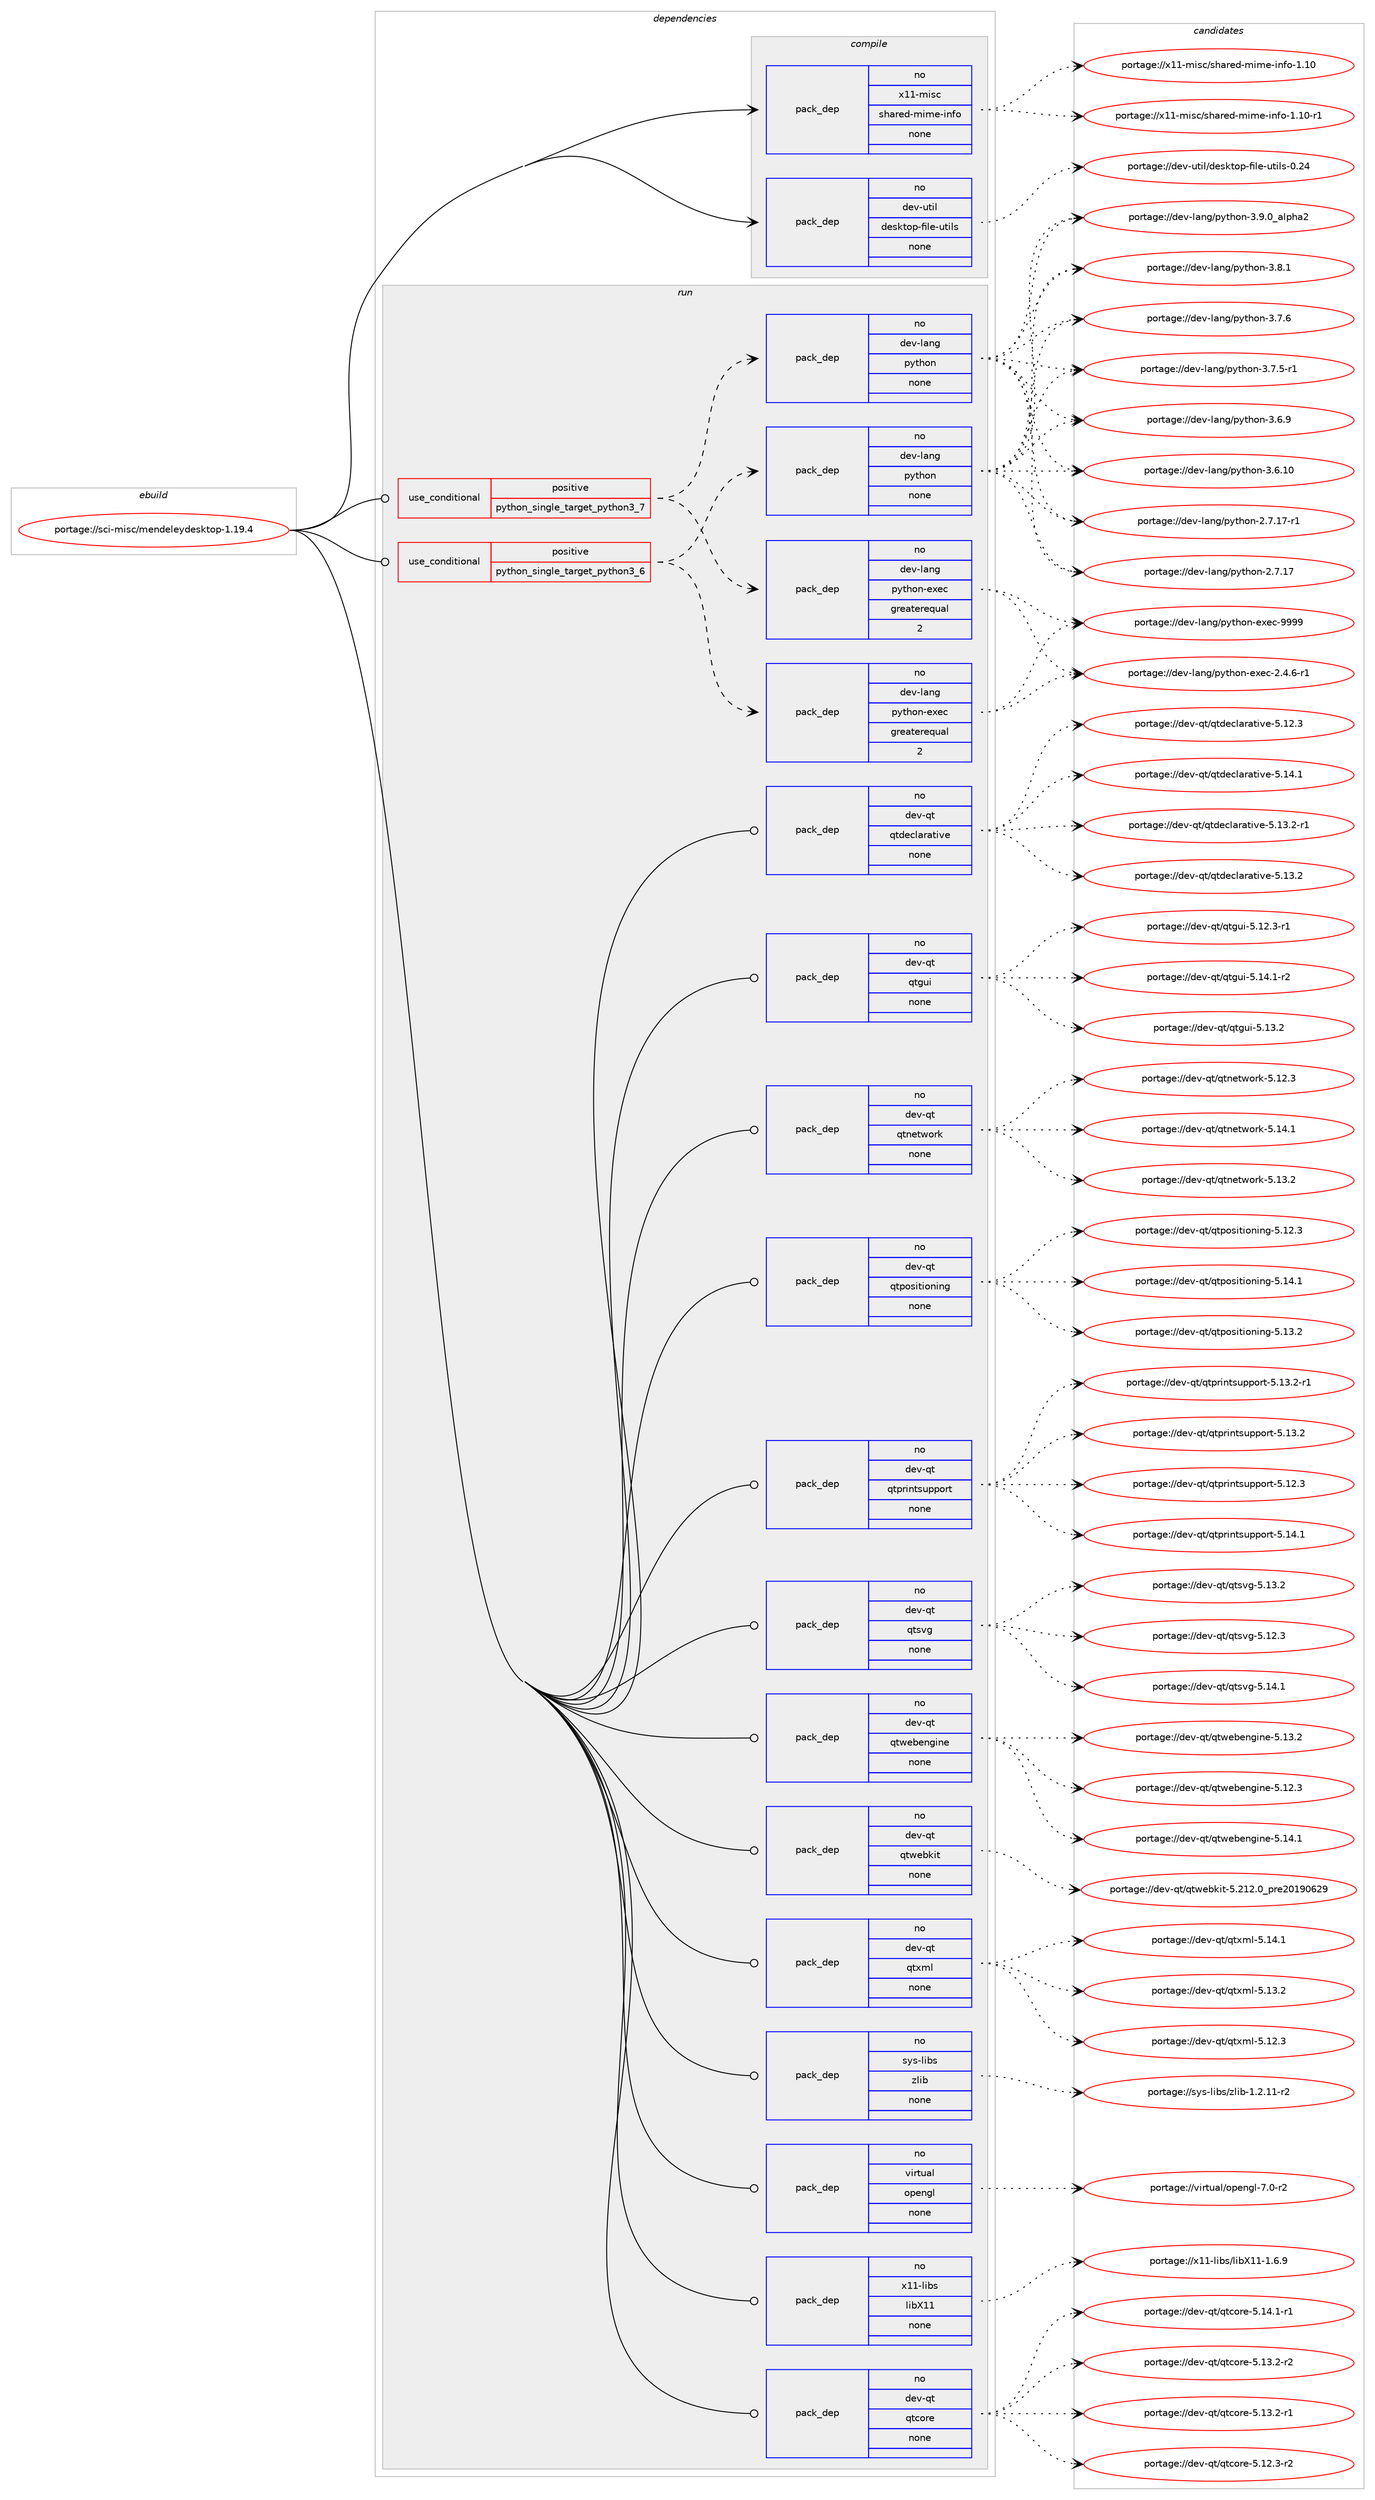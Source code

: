 digraph prolog {

# *************
# Graph options
# *************

newrank=true;
concentrate=true;
compound=true;
graph [rankdir=LR,fontname=Helvetica,fontsize=10,ranksep=1.5];#, ranksep=2.5, nodesep=0.2];
edge  [arrowhead=vee];
node  [fontname=Helvetica,fontsize=10];

# **********
# The ebuild
# **********

subgraph cluster_leftcol {
color=gray;
rank=same;
label=<<i>ebuild</i>>;
id [label="portage://sci-misc/mendeleydesktop-1.19.4", color=red, width=4, href="../sci-misc/mendeleydesktop-1.19.4.svg"];
}

# ****************
# The dependencies
# ****************

subgraph cluster_midcol {
color=gray;
label=<<i>dependencies</i>>;
subgraph cluster_compile {
fillcolor="#eeeeee";
style=filled;
label=<<i>compile</i>>;
subgraph pack38027 {
dependency49352 [label=<<TABLE BORDER="0" CELLBORDER="1" CELLSPACING="0" CELLPADDING="4" WIDTH="220"><TR><TD ROWSPAN="6" CELLPADDING="30">pack_dep</TD></TR><TR><TD WIDTH="110">no</TD></TR><TR><TD>dev-util</TD></TR><TR><TD>desktop-file-utils</TD></TR><TR><TD>none</TD></TR><TR><TD></TD></TR></TABLE>>, shape=none, color=blue];
}
id:e -> dependency49352:w [weight=20,style="solid",arrowhead="vee"];
subgraph pack38028 {
dependency49353 [label=<<TABLE BORDER="0" CELLBORDER="1" CELLSPACING="0" CELLPADDING="4" WIDTH="220"><TR><TD ROWSPAN="6" CELLPADDING="30">pack_dep</TD></TR><TR><TD WIDTH="110">no</TD></TR><TR><TD>x11-misc</TD></TR><TR><TD>shared-mime-info</TD></TR><TR><TD>none</TD></TR><TR><TD></TD></TR></TABLE>>, shape=none, color=blue];
}
id:e -> dependency49353:w [weight=20,style="solid",arrowhead="vee"];
}
subgraph cluster_compileandrun {
fillcolor="#eeeeee";
style=filled;
label=<<i>compile and run</i>>;
}
subgraph cluster_run {
fillcolor="#eeeeee";
style=filled;
label=<<i>run</i>>;
subgraph cond10261 {
dependency49354 [label=<<TABLE BORDER="0" CELLBORDER="1" CELLSPACING="0" CELLPADDING="4"><TR><TD ROWSPAN="3" CELLPADDING="10">use_conditional</TD></TR><TR><TD>positive</TD></TR><TR><TD>python_single_target_python3_6</TD></TR></TABLE>>, shape=none, color=red];
subgraph pack38029 {
dependency49355 [label=<<TABLE BORDER="0" CELLBORDER="1" CELLSPACING="0" CELLPADDING="4" WIDTH="220"><TR><TD ROWSPAN="6" CELLPADDING="30">pack_dep</TD></TR><TR><TD WIDTH="110">no</TD></TR><TR><TD>dev-lang</TD></TR><TR><TD>python</TD></TR><TR><TD>none</TD></TR><TR><TD></TD></TR></TABLE>>, shape=none, color=blue];
}
dependency49354:e -> dependency49355:w [weight=20,style="dashed",arrowhead="vee"];
subgraph pack38030 {
dependency49356 [label=<<TABLE BORDER="0" CELLBORDER="1" CELLSPACING="0" CELLPADDING="4" WIDTH="220"><TR><TD ROWSPAN="6" CELLPADDING="30">pack_dep</TD></TR><TR><TD WIDTH="110">no</TD></TR><TR><TD>dev-lang</TD></TR><TR><TD>python-exec</TD></TR><TR><TD>greaterequal</TD></TR><TR><TD>2</TD></TR></TABLE>>, shape=none, color=blue];
}
dependency49354:e -> dependency49356:w [weight=20,style="dashed",arrowhead="vee"];
}
id:e -> dependency49354:w [weight=20,style="solid",arrowhead="odot"];
subgraph cond10262 {
dependency49357 [label=<<TABLE BORDER="0" CELLBORDER="1" CELLSPACING="0" CELLPADDING="4"><TR><TD ROWSPAN="3" CELLPADDING="10">use_conditional</TD></TR><TR><TD>positive</TD></TR><TR><TD>python_single_target_python3_7</TD></TR></TABLE>>, shape=none, color=red];
subgraph pack38031 {
dependency49358 [label=<<TABLE BORDER="0" CELLBORDER="1" CELLSPACING="0" CELLPADDING="4" WIDTH="220"><TR><TD ROWSPAN="6" CELLPADDING="30">pack_dep</TD></TR><TR><TD WIDTH="110">no</TD></TR><TR><TD>dev-lang</TD></TR><TR><TD>python</TD></TR><TR><TD>none</TD></TR><TR><TD></TD></TR></TABLE>>, shape=none, color=blue];
}
dependency49357:e -> dependency49358:w [weight=20,style="dashed",arrowhead="vee"];
subgraph pack38032 {
dependency49359 [label=<<TABLE BORDER="0" CELLBORDER="1" CELLSPACING="0" CELLPADDING="4" WIDTH="220"><TR><TD ROWSPAN="6" CELLPADDING="30">pack_dep</TD></TR><TR><TD WIDTH="110">no</TD></TR><TR><TD>dev-lang</TD></TR><TR><TD>python-exec</TD></TR><TR><TD>greaterequal</TD></TR><TR><TD>2</TD></TR></TABLE>>, shape=none, color=blue];
}
dependency49357:e -> dependency49359:w [weight=20,style="dashed",arrowhead="vee"];
}
id:e -> dependency49357:w [weight=20,style="solid",arrowhead="odot"];
subgraph pack38033 {
dependency49360 [label=<<TABLE BORDER="0" CELLBORDER="1" CELLSPACING="0" CELLPADDING="4" WIDTH="220"><TR><TD ROWSPAN="6" CELLPADDING="30">pack_dep</TD></TR><TR><TD WIDTH="110">no</TD></TR><TR><TD>dev-qt</TD></TR><TR><TD>qtcore</TD></TR><TR><TD>none</TD></TR><TR><TD></TD></TR></TABLE>>, shape=none, color=blue];
}
id:e -> dependency49360:w [weight=20,style="solid",arrowhead="odot"];
subgraph pack38034 {
dependency49361 [label=<<TABLE BORDER="0" CELLBORDER="1" CELLSPACING="0" CELLPADDING="4" WIDTH="220"><TR><TD ROWSPAN="6" CELLPADDING="30">pack_dep</TD></TR><TR><TD WIDTH="110">no</TD></TR><TR><TD>dev-qt</TD></TR><TR><TD>qtdeclarative</TD></TR><TR><TD>none</TD></TR><TR><TD></TD></TR></TABLE>>, shape=none, color=blue];
}
id:e -> dependency49361:w [weight=20,style="solid",arrowhead="odot"];
subgraph pack38035 {
dependency49362 [label=<<TABLE BORDER="0" CELLBORDER="1" CELLSPACING="0" CELLPADDING="4" WIDTH="220"><TR><TD ROWSPAN="6" CELLPADDING="30">pack_dep</TD></TR><TR><TD WIDTH="110">no</TD></TR><TR><TD>dev-qt</TD></TR><TR><TD>qtgui</TD></TR><TR><TD>none</TD></TR><TR><TD></TD></TR></TABLE>>, shape=none, color=blue];
}
id:e -> dependency49362:w [weight=20,style="solid",arrowhead="odot"];
subgraph pack38036 {
dependency49363 [label=<<TABLE BORDER="0" CELLBORDER="1" CELLSPACING="0" CELLPADDING="4" WIDTH="220"><TR><TD ROWSPAN="6" CELLPADDING="30">pack_dep</TD></TR><TR><TD WIDTH="110">no</TD></TR><TR><TD>dev-qt</TD></TR><TR><TD>qtnetwork</TD></TR><TR><TD>none</TD></TR><TR><TD></TD></TR></TABLE>>, shape=none, color=blue];
}
id:e -> dependency49363:w [weight=20,style="solid",arrowhead="odot"];
subgraph pack38037 {
dependency49364 [label=<<TABLE BORDER="0" CELLBORDER="1" CELLSPACING="0" CELLPADDING="4" WIDTH="220"><TR><TD ROWSPAN="6" CELLPADDING="30">pack_dep</TD></TR><TR><TD WIDTH="110">no</TD></TR><TR><TD>dev-qt</TD></TR><TR><TD>qtpositioning</TD></TR><TR><TD>none</TD></TR><TR><TD></TD></TR></TABLE>>, shape=none, color=blue];
}
id:e -> dependency49364:w [weight=20,style="solid",arrowhead="odot"];
subgraph pack38038 {
dependency49365 [label=<<TABLE BORDER="0" CELLBORDER="1" CELLSPACING="0" CELLPADDING="4" WIDTH="220"><TR><TD ROWSPAN="6" CELLPADDING="30">pack_dep</TD></TR><TR><TD WIDTH="110">no</TD></TR><TR><TD>dev-qt</TD></TR><TR><TD>qtprintsupport</TD></TR><TR><TD>none</TD></TR><TR><TD></TD></TR></TABLE>>, shape=none, color=blue];
}
id:e -> dependency49365:w [weight=20,style="solid",arrowhead="odot"];
subgraph pack38039 {
dependency49366 [label=<<TABLE BORDER="0" CELLBORDER="1" CELLSPACING="0" CELLPADDING="4" WIDTH="220"><TR><TD ROWSPAN="6" CELLPADDING="30">pack_dep</TD></TR><TR><TD WIDTH="110">no</TD></TR><TR><TD>dev-qt</TD></TR><TR><TD>qtsvg</TD></TR><TR><TD>none</TD></TR><TR><TD></TD></TR></TABLE>>, shape=none, color=blue];
}
id:e -> dependency49366:w [weight=20,style="solid",arrowhead="odot"];
subgraph pack38040 {
dependency49367 [label=<<TABLE BORDER="0" CELLBORDER="1" CELLSPACING="0" CELLPADDING="4" WIDTH="220"><TR><TD ROWSPAN="6" CELLPADDING="30">pack_dep</TD></TR><TR><TD WIDTH="110">no</TD></TR><TR><TD>dev-qt</TD></TR><TR><TD>qtwebengine</TD></TR><TR><TD>none</TD></TR><TR><TD></TD></TR></TABLE>>, shape=none, color=blue];
}
id:e -> dependency49367:w [weight=20,style="solid",arrowhead="odot"];
subgraph pack38041 {
dependency49368 [label=<<TABLE BORDER="0" CELLBORDER="1" CELLSPACING="0" CELLPADDING="4" WIDTH="220"><TR><TD ROWSPAN="6" CELLPADDING="30">pack_dep</TD></TR><TR><TD WIDTH="110">no</TD></TR><TR><TD>dev-qt</TD></TR><TR><TD>qtwebkit</TD></TR><TR><TD>none</TD></TR><TR><TD></TD></TR></TABLE>>, shape=none, color=blue];
}
id:e -> dependency49368:w [weight=20,style="solid",arrowhead="odot"];
subgraph pack38042 {
dependency49369 [label=<<TABLE BORDER="0" CELLBORDER="1" CELLSPACING="0" CELLPADDING="4" WIDTH="220"><TR><TD ROWSPAN="6" CELLPADDING="30">pack_dep</TD></TR><TR><TD WIDTH="110">no</TD></TR><TR><TD>dev-qt</TD></TR><TR><TD>qtxml</TD></TR><TR><TD>none</TD></TR><TR><TD></TD></TR></TABLE>>, shape=none, color=blue];
}
id:e -> dependency49369:w [weight=20,style="solid",arrowhead="odot"];
subgraph pack38043 {
dependency49370 [label=<<TABLE BORDER="0" CELLBORDER="1" CELLSPACING="0" CELLPADDING="4" WIDTH="220"><TR><TD ROWSPAN="6" CELLPADDING="30">pack_dep</TD></TR><TR><TD WIDTH="110">no</TD></TR><TR><TD>sys-libs</TD></TR><TR><TD>zlib</TD></TR><TR><TD>none</TD></TR><TR><TD></TD></TR></TABLE>>, shape=none, color=blue];
}
id:e -> dependency49370:w [weight=20,style="solid",arrowhead="odot"];
subgraph pack38044 {
dependency49371 [label=<<TABLE BORDER="0" CELLBORDER="1" CELLSPACING="0" CELLPADDING="4" WIDTH="220"><TR><TD ROWSPAN="6" CELLPADDING="30">pack_dep</TD></TR><TR><TD WIDTH="110">no</TD></TR><TR><TD>virtual</TD></TR><TR><TD>opengl</TD></TR><TR><TD>none</TD></TR><TR><TD></TD></TR></TABLE>>, shape=none, color=blue];
}
id:e -> dependency49371:w [weight=20,style="solid",arrowhead="odot"];
subgraph pack38045 {
dependency49372 [label=<<TABLE BORDER="0" CELLBORDER="1" CELLSPACING="0" CELLPADDING="4" WIDTH="220"><TR><TD ROWSPAN="6" CELLPADDING="30">pack_dep</TD></TR><TR><TD WIDTH="110">no</TD></TR><TR><TD>x11-libs</TD></TR><TR><TD>libX11</TD></TR><TR><TD>none</TD></TR><TR><TD></TD></TR></TABLE>>, shape=none, color=blue];
}
id:e -> dependency49372:w [weight=20,style="solid",arrowhead="odot"];
}
}

# **************
# The candidates
# **************

subgraph cluster_choices {
rank=same;
color=gray;
label=<<i>candidates</i>>;

subgraph choice38027 {
color=black;
nodesep=1;
choice100101118451171161051084710010111510711611111245102105108101451171161051081154548465052 [label="portage://dev-util/desktop-file-utils-0.24", color=red, width=4,href="../dev-util/desktop-file-utils-0.24.svg"];
dependency49352:e -> choice100101118451171161051084710010111510711611111245102105108101451171161051081154548465052:w [style=dotted,weight="100"];
}
subgraph choice38028 {
color=black;
nodesep=1;
choice120494945109105115994711510497114101100451091051091014510511010211145494649484511449 [label="portage://x11-misc/shared-mime-info-1.10-r1", color=red, width=4,href="../x11-misc/shared-mime-info-1.10-r1.svg"];
choice12049494510910511599471151049711410110045109105109101451051101021114549464948 [label="portage://x11-misc/shared-mime-info-1.10", color=red, width=4,href="../x11-misc/shared-mime-info-1.10.svg"];
dependency49353:e -> choice120494945109105115994711510497114101100451091051091014510511010211145494649484511449:w [style=dotted,weight="100"];
dependency49353:e -> choice12049494510910511599471151049711410110045109105109101451051101021114549464948:w [style=dotted,weight="100"];
}
subgraph choice38029 {
color=black;
nodesep=1;
choice10010111845108971101034711212111610411111045514657464895971081121049750 [label="portage://dev-lang/python-3.9.0_alpha2", color=red, width=4,href="../dev-lang/python-3.9.0_alpha2.svg"];
choice100101118451089711010347112121116104111110455146564649 [label="portage://dev-lang/python-3.8.1", color=red, width=4,href="../dev-lang/python-3.8.1.svg"];
choice100101118451089711010347112121116104111110455146554654 [label="portage://dev-lang/python-3.7.6", color=red, width=4,href="../dev-lang/python-3.7.6.svg"];
choice1001011184510897110103471121211161041111104551465546534511449 [label="portage://dev-lang/python-3.7.5-r1", color=red, width=4,href="../dev-lang/python-3.7.5-r1.svg"];
choice100101118451089711010347112121116104111110455146544657 [label="portage://dev-lang/python-3.6.9", color=red, width=4,href="../dev-lang/python-3.6.9.svg"];
choice10010111845108971101034711212111610411111045514654464948 [label="portage://dev-lang/python-3.6.10", color=red, width=4,href="../dev-lang/python-3.6.10.svg"];
choice100101118451089711010347112121116104111110455046554649554511449 [label="portage://dev-lang/python-2.7.17-r1", color=red, width=4,href="../dev-lang/python-2.7.17-r1.svg"];
choice10010111845108971101034711212111610411111045504655464955 [label="portage://dev-lang/python-2.7.17", color=red, width=4,href="../dev-lang/python-2.7.17.svg"];
dependency49355:e -> choice10010111845108971101034711212111610411111045514657464895971081121049750:w [style=dotted,weight="100"];
dependency49355:e -> choice100101118451089711010347112121116104111110455146564649:w [style=dotted,weight="100"];
dependency49355:e -> choice100101118451089711010347112121116104111110455146554654:w [style=dotted,weight="100"];
dependency49355:e -> choice1001011184510897110103471121211161041111104551465546534511449:w [style=dotted,weight="100"];
dependency49355:e -> choice100101118451089711010347112121116104111110455146544657:w [style=dotted,weight="100"];
dependency49355:e -> choice10010111845108971101034711212111610411111045514654464948:w [style=dotted,weight="100"];
dependency49355:e -> choice100101118451089711010347112121116104111110455046554649554511449:w [style=dotted,weight="100"];
dependency49355:e -> choice10010111845108971101034711212111610411111045504655464955:w [style=dotted,weight="100"];
}
subgraph choice38030 {
color=black;
nodesep=1;
choice10010111845108971101034711212111610411111045101120101994557575757 [label="portage://dev-lang/python-exec-9999", color=red, width=4,href="../dev-lang/python-exec-9999.svg"];
choice10010111845108971101034711212111610411111045101120101994550465246544511449 [label="portage://dev-lang/python-exec-2.4.6-r1", color=red, width=4,href="../dev-lang/python-exec-2.4.6-r1.svg"];
dependency49356:e -> choice10010111845108971101034711212111610411111045101120101994557575757:w [style=dotted,weight="100"];
dependency49356:e -> choice10010111845108971101034711212111610411111045101120101994550465246544511449:w [style=dotted,weight="100"];
}
subgraph choice38031 {
color=black;
nodesep=1;
choice10010111845108971101034711212111610411111045514657464895971081121049750 [label="portage://dev-lang/python-3.9.0_alpha2", color=red, width=4,href="../dev-lang/python-3.9.0_alpha2.svg"];
choice100101118451089711010347112121116104111110455146564649 [label="portage://dev-lang/python-3.8.1", color=red, width=4,href="../dev-lang/python-3.8.1.svg"];
choice100101118451089711010347112121116104111110455146554654 [label="portage://dev-lang/python-3.7.6", color=red, width=4,href="../dev-lang/python-3.7.6.svg"];
choice1001011184510897110103471121211161041111104551465546534511449 [label="portage://dev-lang/python-3.7.5-r1", color=red, width=4,href="../dev-lang/python-3.7.5-r1.svg"];
choice100101118451089711010347112121116104111110455146544657 [label="portage://dev-lang/python-3.6.9", color=red, width=4,href="../dev-lang/python-3.6.9.svg"];
choice10010111845108971101034711212111610411111045514654464948 [label="portage://dev-lang/python-3.6.10", color=red, width=4,href="../dev-lang/python-3.6.10.svg"];
choice100101118451089711010347112121116104111110455046554649554511449 [label="portage://dev-lang/python-2.7.17-r1", color=red, width=4,href="../dev-lang/python-2.7.17-r1.svg"];
choice10010111845108971101034711212111610411111045504655464955 [label="portage://dev-lang/python-2.7.17", color=red, width=4,href="../dev-lang/python-2.7.17.svg"];
dependency49358:e -> choice10010111845108971101034711212111610411111045514657464895971081121049750:w [style=dotted,weight="100"];
dependency49358:e -> choice100101118451089711010347112121116104111110455146564649:w [style=dotted,weight="100"];
dependency49358:e -> choice100101118451089711010347112121116104111110455146554654:w [style=dotted,weight="100"];
dependency49358:e -> choice1001011184510897110103471121211161041111104551465546534511449:w [style=dotted,weight="100"];
dependency49358:e -> choice100101118451089711010347112121116104111110455146544657:w [style=dotted,weight="100"];
dependency49358:e -> choice10010111845108971101034711212111610411111045514654464948:w [style=dotted,weight="100"];
dependency49358:e -> choice100101118451089711010347112121116104111110455046554649554511449:w [style=dotted,weight="100"];
dependency49358:e -> choice10010111845108971101034711212111610411111045504655464955:w [style=dotted,weight="100"];
}
subgraph choice38032 {
color=black;
nodesep=1;
choice10010111845108971101034711212111610411111045101120101994557575757 [label="portage://dev-lang/python-exec-9999", color=red, width=4,href="../dev-lang/python-exec-9999.svg"];
choice10010111845108971101034711212111610411111045101120101994550465246544511449 [label="portage://dev-lang/python-exec-2.4.6-r1", color=red, width=4,href="../dev-lang/python-exec-2.4.6-r1.svg"];
dependency49359:e -> choice10010111845108971101034711212111610411111045101120101994557575757:w [style=dotted,weight="100"];
dependency49359:e -> choice10010111845108971101034711212111610411111045101120101994550465246544511449:w [style=dotted,weight="100"];
}
subgraph choice38033 {
color=black;
nodesep=1;
choice100101118451131164711311699111114101455346495246494511449 [label="portage://dev-qt/qtcore-5.14.1-r1", color=red, width=4,href="../dev-qt/qtcore-5.14.1-r1.svg"];
choice100101118451131164711311699111114101455346495146504511450 [label="portage://dev-qt/qtcore-5.13.2-r2", color=red, width=4,href="../dev-qt/qtcore-5.13.2-r2.svg"];
choice100101118451131164711311699111114101455346495146504511449 [label="portage://dev-qt/qtcore-5.13.2-r1", color=red, width=4,href="../dev-qt/qtcore-5.13.2-r1.svg"];
choice100101118451131164711311699111114101455346495046514511450 [label="portage://dev-qt/qtcore-5.12.3-r2", color=red, width=4,href="../dev-qt/qtcore-5.12.3-r2.svg"];
dependency49360:e -> choice100101118451131164711311699111114101455346495246494511449:w [style=dotted,weight="100"];
dependency49360:e -> choice100101118451131164711311699111114101455346495146504511450:w [style=dotted,weight="100"];
dependency49360:e -> choice100101118451131164711311699111114101455346495146504511449:w [style=dotted,weight="100"];
dependency49360:e -> choice100101118451131164711311699111114101455346495046514511450:w [style=dotted,weight="100"];
}
subgraph choice38034 {
color=black;
nodesep=1;
choice100101118451131164711311610010199108971149711610511810145534649524649 [label="portage://dev-qt/qtdeclarative-5.14.1", color=red, width=4,href="../dev-qt/qtdeclarative-5.14.1.svg"];
choice1001011184511311647113116100101991089711497116105118101455346495146504511449 [label="portage://dev-qt/qtdeclarative-5.13.2-r1", color=red, width=4,href="../dev-qt/qtdeclarative-5.13.2-r1.svg"];
choice100101118451131164711311610010199108971149711610511810145534649514650 [label="portage://dev-qt/qtdeclarative-5.13.2", color=red, width=4,href="../dev-qt/qtdeclarative-5.13.2.svg"];
choice100101118451131164711311610010199108971149711610511810145534649504651 [label="portage://dev-qt/qtdeclarative-5.12.3", color=red, width=4,href="../dev-qt/qtdeclarative-5.12.3.svg"];
dependency49361:e -> choice100101118451131164711311610010199108971149711610511810145534649524649:w [style=dotted,weight="100"];
dependency49361:e -> choice1001011184511311647113116100101991089711497116105118101455346495146504511449:w [style=dotted,weight="100"];
dependency49361:e -> choice100101118451131164711311610010199108971149711610511810145534649514650:w [style=dotted,weight="100"];
dependency49361:e -> choice100101118451131164711311610010199108971149711610511810145534649504651:w [style=dotted,weight="100"];
}
subgraph choice38035 {
color=black;
nodesep=1;
choice1001011184511311647113116103117105455346495246494511450 [label="portage://dev-qt/qtgui-5.14.1-r2", color=red, width=4,href="../dev-qt/qtgui-5.14.1-r2.svg"];
choice100101118451131164711311610311710545534649514650 [label="portage://dev-qt/qtgui-5.13.2", color=red, width=4,href="../dev-qt/qtgui-5.13.2.svg"];
choice1001011184511311647113116103117105455346495046514511449 [label="portage://dev-qt/qtgui-5.12.3-r1", color=red, width=4,href="../dev-qt/qtgui-5.12.3-r1.svg"];
dependency49362:e -> choice1001011184511311647113116103117105455346495246494511450:w [style=dotted,weight="100"];
dependency49362:e -> choice100101118451131164711311610311710545534649514650:w [style=dotted,weight="100"];
dependency49362:e -> choice1001011184511311647113116103117105455346495046514511449:w [style=dotted,weight="100"];
}
subgraph choice38036 {
color=black;
nodesep=1;
choice100101118451131164711311611010111611911111410745534649524649 [label="portage://dev-qt/qtnetwork-5.14.1", color=red, width=4,href="../dev-qt/qtnetwork-5.14.1.svg"];
choice100101118451131164711311611010111611911111410745534649514650 [label="portage://dev-qt/qtnetwork-5.13.2", color=red, width=4,href="../dev-qt/qtnetwork-5.13.2.svg"];
choice100101118451131164711311611010111611911111410745534649504651 [label="portage://dev-qt/qtnetwork-5.12.3", color=red, width=4,href="../dev-qt/qtnetwork-5.12.3.svg"];
dependency49363:e -> choice100101118451131164711311611010111611911111410745534649524649:w [style=dotted,weight="100"];
dependency49363:e -> choice100101118451131164711311611010111611911111410745534649514650:w [style=dotted,weight="100"];
dependency49363:e -> choice100101118451131164711311611010111611911111410745534649504651:w [style=dotted,weight="100"];
}
subgraph choice38037 {
color=black;
nodesep=1;
choice100101118451131164711311611211111510511610511111010511010345534649524649 [label="portage://dev-qt/qtpositioning-5.14.1", color=red, width=4,href="../dev-qt/qtpositioning-5.14.1.svg"];
choice100101118451131164711311611211111510511610511111010511010345534649514650 [label="portage://dev-qt/qtpositioning-5.13.2", color=red, width=4,href="../dev-qt/qtpositioning-5.13.2.svg"];
choice100101118451131164711311611211111510511610511111010511010345534649504651 [label="portage://dev-qt/qtpositioning-5.12.3", color=red, width=4,href="../dev-qt/qtpositioning-5.12.3.svg"];
dependency49364:e -> choice100101118451131164711311611211111510511610511111010511010345534649524649:w [style=dotted,weight="100"];
dependency49364:e -> choice100101118451131164711311611211111510511610511111010511010345534649514650:w [style=dotted,weight="100"];
dependency49364:e -> choice100101118451131164711311611211111510511610511111010511010345534649504651:w [style=dotted,weight="100"];
}
subgraph choice38038 {
color=black;
nodesep=1;
choice100101118451131164711311611211410511011611511711211211111411645534649524649 [label="portage://dev-qt/qtprintsupport-5.14.1", color=red, width=4,href="../dev-qt/qtprintsupport-5.14.1.svg"];
choice1001011184511311647113116112114105110116115117112112111114116455346495146504511449 [label="portage://dev-qt/qtprintsupport-5.13.2-r1", color=red, width=4,href="../dev-qt/qtprintsupport-5.13.2-r1.svg"];
choice100101118451131164711311611211410511011611511711211211111411645534649514650 [label="portage://dev-qt/qtprintsupport-5.13.2", color=red, width=4,href="../dev-qt/qtprintsupport-5.13.2.svg"];
choice100101118451131164711311611211410511011611511711211211111411645534649504651 [label="portage://dev-qt/qtprintsupport-5.12.3", color=red, width=4,href="../dev-qt/qtprintsupport-5.12.3.svg"];
dependency49365:e -> choice100101118451131164711311611211410511011611511711211211111411645534649524649:w [style=dotted,weight="100"];
dependency49365:e -> choice1001011184511311647113116112114105110116115117112112111114116455346495146504511449:w [style=dotted,weight="100"];
dependency49365:e -> choice100101118451131164711311611211410511011611511711211211111411645534649514650:w [style=dotted,weight="100"];
dependency49365:e -> choice100101118451131164711311611211410511011611511711211211111411645534649504651:w [style=dotted,weight="100"];
}
subgraph choice38039 {
color=black;
nodesep=1;
choice100101118451131164711311611511810345534649524649 [label="portage://dev-qt/qtsvg-5.14.1", color=red, width=4,href="../dev-qt/qtsvg-5.14.1.svg"];
choice100101118451131164711311611511810345534649514650 [label="portage://dev-qt/qtsvg-5.13.2", color=red, width=4,href="../dev-qt/qtsvg-5.13.2.svg"];
choice100101118451131164711311611511810345534649504651 [label="portage://dev-qt/qtsvg-5.12.3", color=red, width=4,href="../dev-qt/qtsvg-5.12.3.svg"];
dependency49366:e -> choice100101118451131164711311611511810345534649524649:w [style=dotted,weight="100"];
dependency49366:e -> choice100101118451131164711311611511810345534649514650:w [style=dotted,weight="100"];
dependency49366:e -> choice100101118451131164711311611511810345534649504651:w [style=dotted,weight="100"];
}
subgraph choice38040 {
color=black;
nodesep=1;
choice10010111845113116471131161191019810111010310511010145534649524649 [label="portage://dev-qt/qtwebengine-5.14.1", color=red, width=4,href="../dev-qt/qtwebengine-5.14.1.svg"];
choice10010111845113116471131161191019810111010310511010145534649514650 [label="portage://dev-qt/qtwebengine-5.13.2", color=red, width=4,href="../dev-qt/qtwebengine-5.13.2.svg"];
choice10010111845113116471131161191019810111010310511010145534649504651 [label="portage://dev-qt/qtwebengine-5.12.3", color=red, width=4,href="../dev-qt/qtwebengine-5.12.3.svg"];
dependency49367:e -> choice10010111845113116471131161191019810111010310511010145534649524649:w [style=dotted,weight="100"];
dependency49367:e -> choice10010111845113116471131161191019810111010310511010145534649514650:w [style=dotted,weight="100"];
dependency49367:e -> choice10010111845113116471131161191019810111010310511010145534649504651:w [style=dotted,weight="100"];
}
subgraph choice38041 {
color=black;
nodesep=1;
choice1001011184511311647113116119101981071051164553465049504648951121141015048495748545057 [label="portage://dev-qt/qtwebkit-5.212.0_pre20190629", color=red, width=4,href="../dev-qt/qtwebkit-5.212.0_pre20190629.svg"];
dependency49368:e -> choice1001011184511311647113116119101981071051164553465049504648951121141015048495748545057:w [style=dotted,weight="100"];
}
subgraph choice38042 {
color=black;
nodesep=1;
choice100101118451131164711311612010910845534649524649 [label="portage://dev-qt/qtxml-5.14.1", color=red, width=4,href="../dev-qt/qtxml-5.14.1.svg"];
choice100101118451131164711311612010910845534649514650 [label="portage://dev-qt/qtxml-5.13.2", color=red, width=4,href="../dev-qt/qtxml-5.13.2.svg"];
choice100101118451131164711311612010910845534649504651 [label="portage://dev-qt/qtxml-5.12.3", color=red, width=4,href="../dev-qt/qtxml-5.12.3.svg"];
dependency49369:e -> choice100101118451131164711311612010910845534649524649:w [style=dotted,weight="100"];
dependency49369:e -> choice100101118451131164711311612010910845534649514650:w [style=dotted,weight="100"];
dependency49369:e -> choice100101118451131164711311612010910845534649504651:w [style=dotted,weight="100"];
}
subgraph choice38043 {
color=black;
nodesep=1;
choice11512111545108105981154712210810598454946504649494511450 [label="portage://sys-libs/zlib-1.2.11-r2", color=red, width=4,href="../sys-libs/zlib-1.2.11-r2.svg"];
dependency49370:e -> choice11512111545108105981154712210810598454946504649494511450:w [style=dotted,weight="100"];
}
subgraph choice38044 {
color=black;
nodesep=1;
choice1181051141161179710847111112101110103108455546484511450 [label="portage://virtual/opengl-7.0-r2", color=red, width=4,href="../virtual/opengl-7.0-r2.svg"];
dependency49371:e -> choice1181051141161179710847111112101110103108455546484511450:w [style=dotted,weight="100"];
}
subgraph choice38045 {
color=black;
nodesep=1;
choice120494945108105981154710810598884949454946544657 [label="portage://x11-libs/libX11-1.6.9", color=red, width=4,href="../x11-libs/libX11-1.6.9.svg"];
dependency49372:e -> choice120494945108105981154710810598884949454946544657:w [style=dotted,weight="100"];
}
}

}
